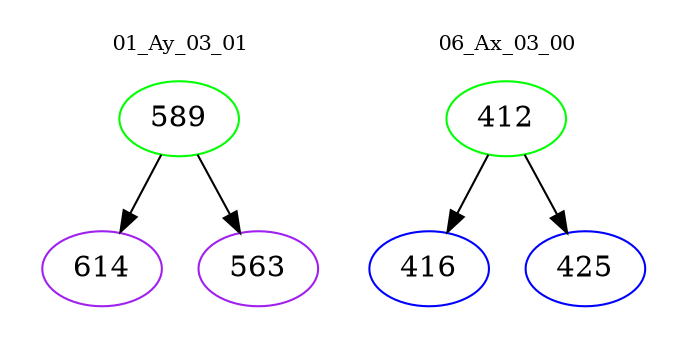 digraph{
subgraph cluster_0 {
color = white
label = "01_Ay_03_01";
fontsize=10;
T0_589 [label="589", color="green"]
T0_589 -> T0_614 [color="black"]
T0_614 [label="614", color="purple"]
T0_589 -> T0_563 [color="black"]
T0_563 [label="563", color="purple"]
}
subgraph cluster_1 {
color = white
label = "06_Ax_03_00";
fontsize=10;
T1_412 [label="412", color="green"]
T1_412 -> T1_416 [color="black"]
T1_416 [label="416", color="blue"]
T1_412 -> T1_425 [color="black"]
T1_425 [label="425", color="blue"]
}
}
